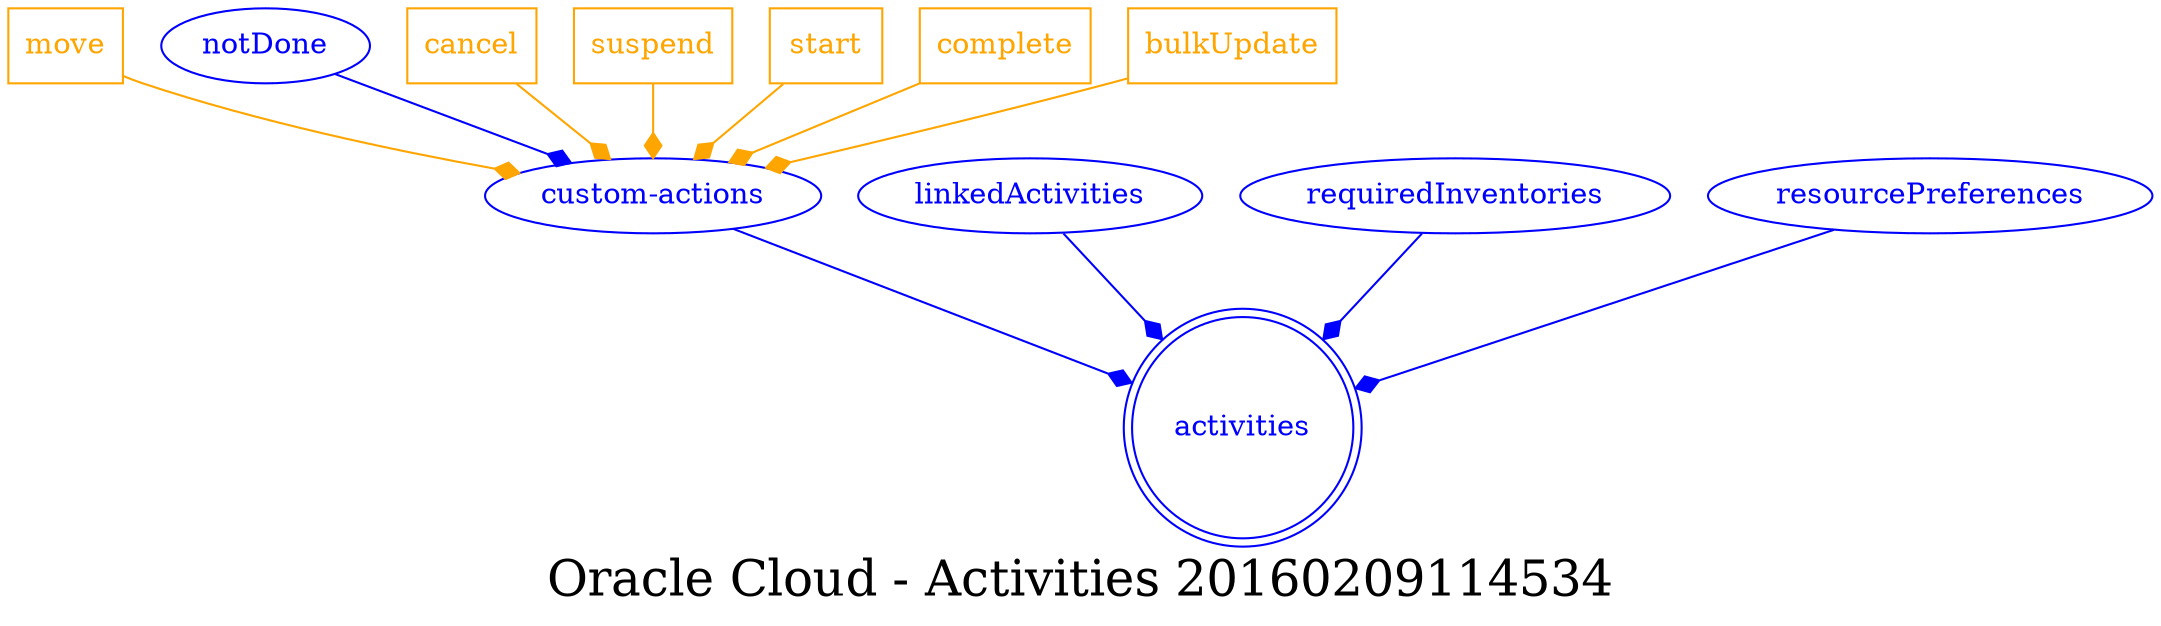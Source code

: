 digraph LexiconGraph {
graph[label="Oracle Cloud - Activities 20160209114534", fontsize=24]
splines=true
"activities" [color=blue, fontcolor=blue, shape=doublecircle]
"custom-actions" -> "activities" [color=blue, fontcolor=blue, arrowhead=diamond, arrowtail=none]
"custom-actions" [color=blue, fontcolor=blue, shape=ellipse]
"move" [color=orange, fontcolor=orange, shape=box]
"move" -> "custom-actions" [color=orange, fontcolor=orange, arrowhead=diamond, arrowtail=none]
"notDone" -> "custom-actions" [color=blue, fontcolor=blue, arrowhead=diamond, arrowtail=none]
"notDone" [color=blue, fontcolor=blue, shape=ellipse]
"cancel" [color=orange, fontcolor=orange, shape=box]
"cancel" -> "custom-actions" [color=orange, fontcolor=orange, arrowhead=diamond, arrowtail=none]
"suspend" [color=orange, fontcolor=orange, shape=box]
"suspend" -> "custom-actions" [color=orange, fontcolor=orange, arrowhead=diamond, arrowtail=none]
"start" [color=orange, fontcolor=orange, shape=box]
"start" -> "custom-actions" [color=orange, fontcolor=orange, arrowhead=diamond, arrowtail=none]
"complete" [color=orange, fontcolor=orange, shape=box]
"complete" -> "custom-actions" [color=orange, fontcolor=orange, arrowhead=diamond, arrowtail=none]
"linkedActivities" -> "activities" [color=blue, fontcolor=blue, arrowhead=diamond, arrowtail=none]
"linkedActivities" [color=blue, fontcolor=blue, shape=ellipse]
"requiredInventories" -> "activities" [color=blue, fontcolor=blue, arrowhead=diamond, arrowtail=none]
"requiredInventories" [color=blue, fontcolor=blue, shape=ellipse]
"resourcePreferences" -> "activities" [color=blue, fontcolor=blue, arrowhead=diamond, arrowtail=none]
"resourcePreferences" [color=blue, fontcolor=blue, shape=ellipse]
"bulkUpdate" [color=orange, fontcolor=orange, shape=box]
"bulkUpdate" -> "custom-actions" [color=orange, fontcolor=orange, arrowhead=diamond, arrowtail=none]
}
